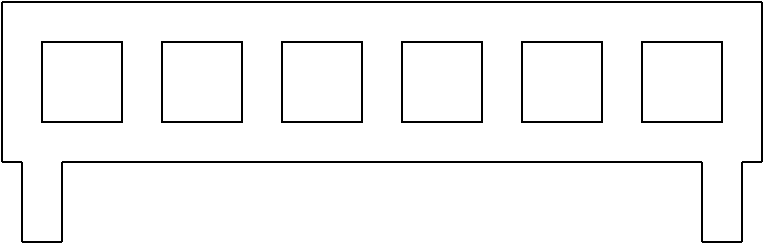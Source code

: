 <mxfile version="13.10.7" type="device"><diagram id="GwnITKe_rWZYePc2oO4O" name="Page-1"><mxGraphModel dx="764" dy="486" grid="1" gridSize="10" guides="1" tooltips="1" connect="1" arrows="1" fold="1" page="1" pageScale="1" pageWidth="850" pageHeight="1100" math="0" shadow="0"><root><mxCell id="0"/><mxCell id="1" parent="0"/><mxCell id="prHxzkaJZFvTEBcej4Hu-3" value="" style="endArrow=none;html=1;" parent="1" edge="1"><mxGeometry width="50" height="50" relative="1" as="geometry"><mxPoint x="240" y="160" as="sourcePoint"/><mxPoint x="620" y="160" as="targetPoint"/></mxGeometry></mxCell><mxCell id="prHxzkaJZFvTEBcej4Hu-4" value="" style="endArrow=none;html=1;" parent="1" edge="1"><mxGeometry width="50" height="50" relative="1" as="geometry"><mxPoint x="240" y="240" as="sourcePoint"/><mxPoint x="240" y="160" as="targetPoint"/></mxGeometry></mxCell><mxCell id="prHxzkaJZFvTEBcej4Hu-5" value="" style="endArrow=none;html=1;" parent="1" edge="1"><mxGeometry width="50" height="50" relative="1" as="geometry"><mxPoint x="250" y="280" as="sourcePoint"/><mxPoint x="270" y="280" as="targetPoint"/></mxGeometry></mxCell><mxCell id="prHxzkaJZFvTEBcej4Hu-6" value="" style="endArrow=none;html=1;" parent="1" edge="1"><mxGeometry width="50" height="50" relative="1" as="geometry"><mxPoint x="270" y="280" as="sourcePoint"/><mxPoint x="270" y="240" as="targetPoint"/></mxGeometry></mxCell><mxCell id="prHxzkaJZFvTEBcej4Hu-7" value="" style="endArrow=none;html=1;" parent="1" edge="1"><mxGeometry width="50" height="50" relative="1" as="geometry"><mxPoint x="270" y="240" as="sourcePoint"/><mxPoint x="590" y="240" as="targetPoint"/></mxGeometry></mxCell><mxCell id="prHxzkaJZFvTEBcej4Hu-8" value="" style="endArrow=none;html=1;" parent="1" edge="1"><mxGeometry width="50" height="50" relative="1" as="geometry"><mxPoint x="590" y="280" as="sourcePoint"/><mxPoint x="590" y="240" as="targetPoint"/></mxGeometry></mxCell><mxCell id="prHxzkaJZFvTEBcej4Hu-9" value="" style="endArrow=none;html=1;" parent="1" edge="1"><mxGeometry width="50" height="50" relative="1" as="geometry"><mxPoint x="590" y="280" as="sourcePoint"/><mxPoint x="610" y="280" as="targetPoint"/></mxGeometry></mxCell><mxCell id="prHxzkaJZFvTEBcej4Hu-10" value="" style="endArrow=none;html=1;" parent="1" edge="1"><mxGeometry width="50" height="50" relative="1" as="geometry"><mxPoint x="620" y="240" as="sourcePoint"/><mxPoint x="620" y="160" as="targetPoint"/></mxGeometry></mxCell><mxCell id="prHxzkaJZFvTEBcej4Hu-11" value="" style="rounded=0;whiteSpace=wrap;html=1;" parent="1" vertex="1"><mxGeometry x="260" y="180" width="40" height="40" as="geometry"/></mxCell><mxCell id="prHxzkaJZFvTEBcej4Hu-12" value="" style="endArrow=none;html=1;" parent="1" edge="1"><mxGeometry width="50" height="50" relative="1" as="geometry"><mxPoint x="240" y="240" as="sourcePoint"/><mxPoint x="250" y="240" as="targetPoint"/></mxGeometry></mxCell><mxCell id="prHxzkaJZFvTEBcej4Hu-13" value="" style="endArrow=none;html=1;" parent="1" edge="1"><mxGeometry width="50" height="50" relative="1" as="geometry"><mxPoint x="250" y="280" as="sourcePoint"/><mxPoint x="250" y="240" as="targetPoint"/></mxGeometry></mxCell><mxCell id="prHxzkaJZFvTEBcej4Hu-14" value="" style="rounded=0;whiteSpace=wrap;html=1;" parent="1" vertex="1"><mxGeometry x="320" y="180" width="40" height="40" as="geometry"/></mxCell><mxCell id="prHxzkaJZFvTEBcej4Hu-15" value="" style="endArrow=none;html=1;" parent="1" edge="1"><mxGeometry width="50" height="50" relative="1" as="geometry"><mxPoint x="610" y="280" as="sourcePoint"/><mxPoint x="610" y="240" as="targetPoint"/></mxGeometry></mxCell><mxCell id="prHxzkaJZFvTEBcej4Hu-16" value="" style="endArrow=none;html=1;" parent="1" edge="1"><mxGeometry width="50" height="50" relative="1" as="geometry"><mxPoint x="610" y="240" as="sourcePoint"/><mxPoint x="620" y="240" as="targetPoint"/></mxGeometry></mxCell><mxCell id="prHxzkaJZFvTEBcej4Hu-17" value="" style="rounded=0;whiteSpace=wrap;html=1;" parent="1" vertex="1"><mxGeometry x="380" y="180" width="40" height="40" as="geometry"/></mxCell><mxCell id="prHxzkaJZFvTEBcej4Hu-18" value="" style="rounded=0;whiteSpace=wrap;html=1;" parent="1" vertex="1"><mxGeometry x="440" y="180" width="40" height="40" as="geometry"/></mxCell><mxCell id="XYDtY06ZymD8wXcx2FLf-1" value="" style="rounded=0;whiteSpace=wrap;html=1;" vertex="1" parent="1"><mxGeometry x="500" y="180" width="40" height="40" as="geometry"/></mxCell><mxCell id="XYDtY06ZymD8wXcx2FLf-2" value="" style="rounded=0;whiteSpace=wrap;html=1;" vertex="1" parent="1"><mxGeometry x="560" y="180" width="40" height="40" as="geometry"/></mxCell></root></mxGraphModel></diagram></mxfile>